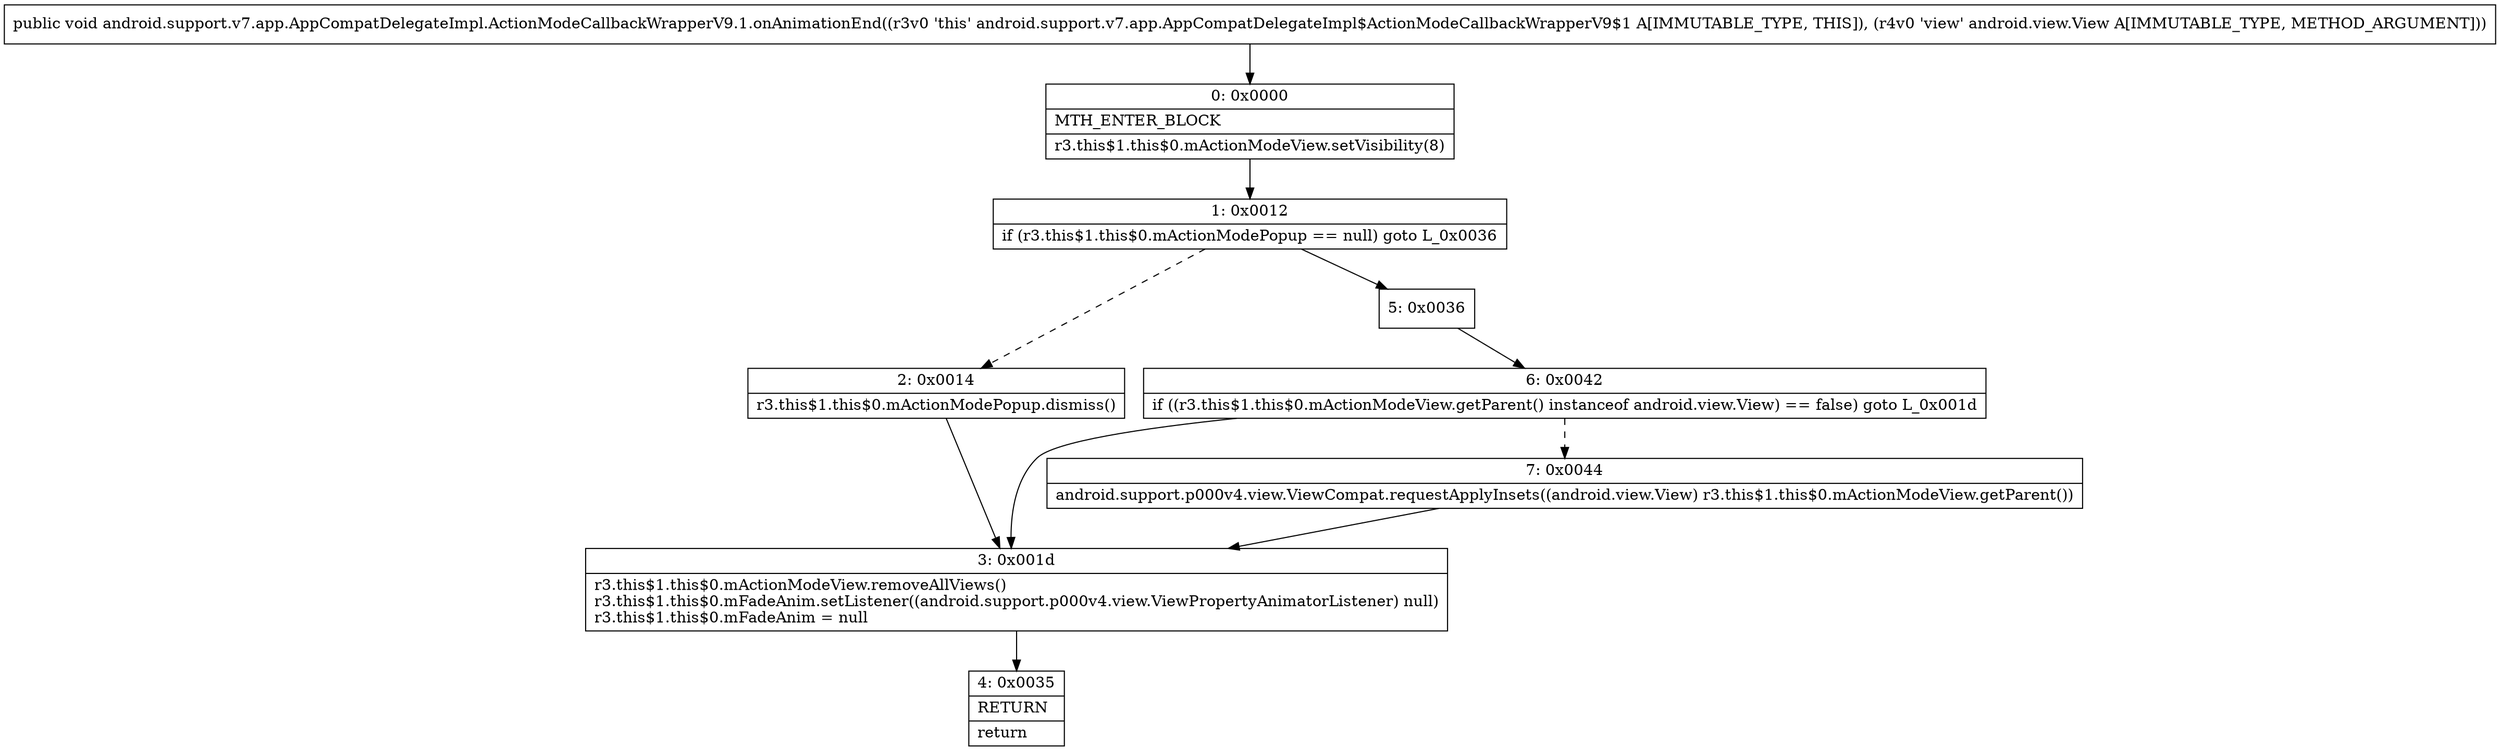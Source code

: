 digraph "CFG forandroid.support.v7.app.AppCompatDelegateImpl.ActionModeCallbackWrapperV9.1.onAnimationEnd(Landroid\/view\/View;)V" {
Node_0 [shape=record,label="{0\:\ 0x0000|MTH_ENTER_BLOCK\l|r3.this$1.this$0.mActionModeView.setVisibility(8)\l}"];
Node_1 [shape=record,label="{1\:\ 0x0012|if (r3.this$1.this$0.mActionModePopup == null) goto L_0x0036\l}"];
Node_2 [shape=record,label="{2\:\ 0x0014|r3.this$1.this$0.mActionModePopup.dismiss()\l}"];
Node_3 [shape=record,label="{3\:\ 0x001d|r3.this$1.this$0.mActionModeView.removeAllViews()\lr3.this$1.this$0.mFadeAnim.setListener((android.support.p000v4.view.ViewPropertyAnimatorListener) null)\lr3.this$1.this$0.mFadeAnim = null\l}"];
Node_4 [shape=record,label="{4\:\ 0x0035|RETURN\l|return\l}"];
Node_5 [shape=record,label="{5\:\ 0x0036}"];
Node_6 [shape=record,label="{6\:\ 0x0042|if ((r3.this$1.this$0.mActionModeView.getParent() instanceof android.view.View) == false) goto L_0x001d\l}"];
Node_7 [shape=record,label="{7\:\ 0x0044|android.support.p000v4.view.ViewCompat.requestApplyInsets((android.view.View) r3.this$1.this$0.mActionModeView.getParent())\l}"];
MethodNode[shape=record,label="{public void android.support.v7.app.AppCompatDelegateImpl.ActionModeCallbackWrapperV9.1.onAnimationEnd((r3v0 'this' android.support.v7.app.AppCompatDelegateImpl$ActionModeCallbackWrapperV9$1 A[IMMUTABLE_TYPE, THIS]), (r4v0 'view' android.view.View A[IMMUTABLE_TYPE, METHOD_ARGUMENT])) }"];
MethodNode -> Node_0;
Node_0 -> Node_1;
Node_1 -> Node_2[style=dashed];
Node_1 -> Node_5;
Node_2 -> Node_3;
Node_3 -> Node_4;
Node_5 -> Node_6;
Node_6 -> Node_3;
Node_6 -> Node_7[style=dashed];
Node_7 -> Node_3;
}

